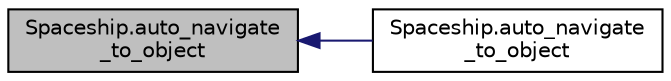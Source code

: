 digraph "Spaceship.auto_navigate_to_object"
{
  edge [fontname="Helvetica",fontsize="10",labelfontname="Helvetica",labelfontsize="10"];
  node [fontname="Helvetica",fontsize="10",shape=record];
  rankdir="LR";
  Node47 [label="Spaceship.auto_navigate\l_to_object",height=0.2,width=0.4,color="black", fillcolor="grey75", style="filled", fontcolor="black"];
  Node47 -> Node48 [dir="back",color="midnightblue",fontsize="10",style="solid",fontname="Helvetica"];
  Node48 [label="Spaceship.auto_navigate\l_to_object",height=0.2,width=0.4,color="black", fillcolor="white", style="filled",URL="$class_spaceship.html#a9e01091d877ec35797334f53e1a6faa6",tooltip="Auto-Pilot zu einem GameObject mit neuer target_speed "];
}
